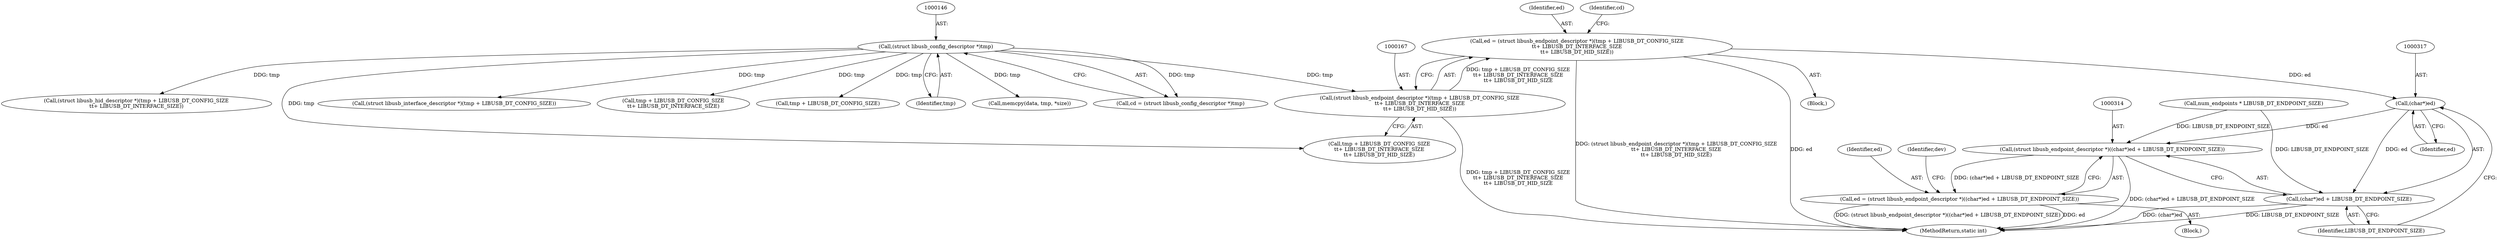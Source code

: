 digraph "1_Chrome_ac149a8d4371c0e01e0934fdd57b09e86f96b5b9_0@integer" {
"1000164" [label="(Call,ed = (struct libusb_endpoint_descriptor *)(tmp + LIBUSB_DT_CONFIG_SIZE\n\t\t+ LIBUSB_DT_INTERFACE_SIZE\n\t\t+ LIBUSB_DT_HID_SIZE))"];
"1000166" [label="(Call,(struct libusb_endpoint_descriptor *)(tmp + LIBUSB_DT_CONFIG_SIZE\n\t\t+ LIBUSB_DT_INTERFACE_SIZE\n\t\t+ LIBUSB_DT_HID_SIZE))"];
"1000145" [label="(Call,(struct libusb_config_descriptor *)tmp)"];
"1000316" [label="(Call,(char*)ed)"];
"1000313" [label="(Call,(struct libusb_endpoint_descriptor *)((char*)ed + LIBUSB_DT_ENDPOINT_SIZE))"];
"1000311" [label="(Call,ed = (struct libusb_endpoint_descriptor *)((char*)ed + LIBUSB_DT_ENDPOINT_SIZE))"];
"1000315" [label="(Call,(char*)ed + LIBUSB_DT_ENDPOINT_SIZE)"];
"1000318" [label="(Identifier,ed)"];
"1000322" [label="(Identifier,dev)"];
"1000157" [label="(Call,(struct libusb_hid_descriptor *)(tmp + LIBUSB_DT_CONFIG_SIZE\n\t\t+ LIBUSB_DT_INTERFACE_SIZE))"];
"1000313" [label="(Call,(struct libusb_endpoint_descriptor *)((char*)ed + LIBUSB_DT_ENDPOINT_SIZE))"];
"1000276" [label="(Block,)"];
"1000147" [label="(Identifier,tmp)"];
"1000319" [label="(Identifier,LIBUSB_DT_ENDPOINT_SIZE)"];
"1000145" [label="(Call,(struct libusb_config_descriptor *)tmp)"];
"1000177" [label="(Identifier,cd)"];
"1000105" [label="(Block,)"];
"1000164" [label="(Call,ed = (struct libusb_endpoint_descriptor *)(tmp + LIBUSB_DT_CONFIG_SIZE\n\t\t+ LIBUSB_DT_INTERFACE_SIZE\n\t\t+ LIBUSB_DT_HID_SIZE))"];
"1000168" [label="(Call,tmp + LIBUSB_DT_CONFIG_SIZE\n\t\t+ LIBUSB_DT_INTERFACE_SIZE\n\t\t+ LIBUSB_DT_HID_SIZE)"];
"1000140" [label="(Call,num_endpoints * LIBUSB_DT_ENDPOINT_SIZE)"];
"1000375" [label="(MethodReturn,static int)"];
"1000150" [label="(Call,(struct libusb_interface_descriptor *)(tmp + LIBUSB_DT_CONFIG_SIZE))"];
"1000312" [label="(Identifier,ed)"];
"1000311" [label="(Call,ed = (struct libusb_endpoint_descriptor *)((char*)ed + LIBUSB_DT_ENDPOINT_SIZE))"];
"1000315" [label="(Call,(char*)ed + LIBUSB_DT_ENDPOINT_SIZE)"];
"1000159" [label="(Call,tmp + LIBUSB_DT_CONFIG_SIZE\n\t\t+ LIBUSB_DT_INTERFACE_SIZE)"];
"1000166" [label="(Call,(struct libusb_endpoint_descriptor *)(tmp + LIBUSB_DT_CONFIG_SIZE\n\t\t+ LIBUSB_DT_INTERFACE_SIZE\n\t\t+ LIBUSB_DT_HID_SIZE))"];
"1000152" [label="(Call,tmp + LIBUSB_DT_CONFIG_SIZE)"];
"1000368" [label="(Call,memcpy(data, tmp, *size))"];
"1000316" [label="(Call,(char*)ed)"];
"1000165" [label="(Identifier,ed)"];
"1000143" [label="(Call,cd = (struct libusb_config_descriptor *)tmp)"];
"1000164" -> "1000105"  [label="AST: "];
"1000164" -> "1000166"  [label="CFG: "];
"1000165" -> "1000164"  [label="AST: "];
"1000166" -> "1000164"  [label="AST: "];
"1000177" -> "1000164"  [label="CFG: "];
"1000164" -> "1000375"  [label="DDG: (struct libusb_endpoint_descriptor *)(tmp + LIBUSB_DT_CONFIG_SIZE\n\t\t+ LIBUSB_DT_INTERFACE_SIZE\n\t\t+ LIBUSB_DT_HID_SIZE)"];
"1000164" -> "1000375"  [label="DDG: ed"];
"1000166" -> "1000164"  [label="DDG: tmp + LIBUSB_DT_CONFIG_SIZE\n\t\t+ LIBUSB_DT_INTERFACE_SIZE\n\t\t+ LIBUSB_DT_HID_SIZE"];
"1000164" -> "1000316"  [label="DDG: ed"];
"1000166" -> "1000168"  [label="CFG: "];
"1000167" -> "1000166"  [label="AST: "];
"1000168" -> "1000166"  [label="AST: "];
"1000166" -> "1000375"  [label="DDG: tmp + LIBUSB_DT_CONFIG_SIZE\n\t\t+ LIBUSB_DT_INTERFACE_SIZE\n\t\t+ LIBUSB_DT_HID_SIZE"];
"1000145" -> "1000166"  [label="DDG: tmp"];
"1000145" -> "1000143"  [label="AST: "];
"1000145" -> "1000147"  [label="CFG: "];
"1000146" -> "1000145"  [label="AST: "];
"1000147" -> "1000145"  [label="AST: "];
"1000143" -> "1000145"  [label="CFG: "];
"1000145" -> "1000143"  [label="DDG: tmp"];
"1000145" -> "1000150"  [label="DDG: tmp"];
"1000145" -> "1000152"  [label="DDG: tmp"];
"1000145" -> "1000157"  [label="DDG: tmp"];
"1000145" -> "1000159"  [label="DDG: tmp"];
"1000145" -> "1000168"  [label="DDG: tmp"];
"1000145" -> "1000368"  [label="DDG: tmp"];
"1000316" -> "1000315"  [label="AST: "];
"1000316" -> "1000318"  [label="CFG: "];
"1000317" -> "1000316"  [label="AST: "];
"1000318" -> "1000316"  [label="AST: "];
"1000319" -> "1000316"  [label="CFG: "];
"1000316" -> "1000313"  [label="DDG: ed"];
"1000316" -> "1000315"  [label="DDG: ed"];
"1000313" -> "1000311"  [label="AST: "];
"1000313" -> "1000315"  [label="CFG: "];
"1000314" -> "1000313"  [label="AST: "];
"1000315" -> "1000313"  [label="AST: "];
"1000311" -> "1000313"  [label="CFG: "];
"1000313" -> "1000375"  [label="DDG: (char*)ed + LIBUSB_DT_ENDPOINT_SIZE"];
"1000313" -> "1000311"  [label="DDG: (char*)ed + LIBUSB_DT_ENDPOINT_SIZE"];
"1000140" -> "1000313"  [label="DDG: LIBUSB_DT_ENDPOINT_SIZE"];
"1000311" -> "1000276"  [label="AST: "];
"1000312" -> "1000311"  [label="AST: "];
"1000322" -> "1000311"  [label="CFG: "];
"1000311" -> "1000375"  [label="DDG: ed"];
"1000311" -> "1000375"  [label="DDG: (struct libusb_endpoint_descriptor *)((char*)ed + LIBUSB_DT_ENDPOINT_SIZE)"];
"1000315" -> "1000319"  [label="CFG: "];
"1000319" -> "1000315"  [label="AST: "];
"1000315" -> "1000375"  [label="DDG: (char*)ed"];
"1000315" -> "1000375"  [label="DDG: LIBUSB_DT_ENDPOINT_SIZE"];
"1000140" -> "1000315"  [label="DDG: LIBUSB_DT_ENDPOINT_SIZE"];
}
